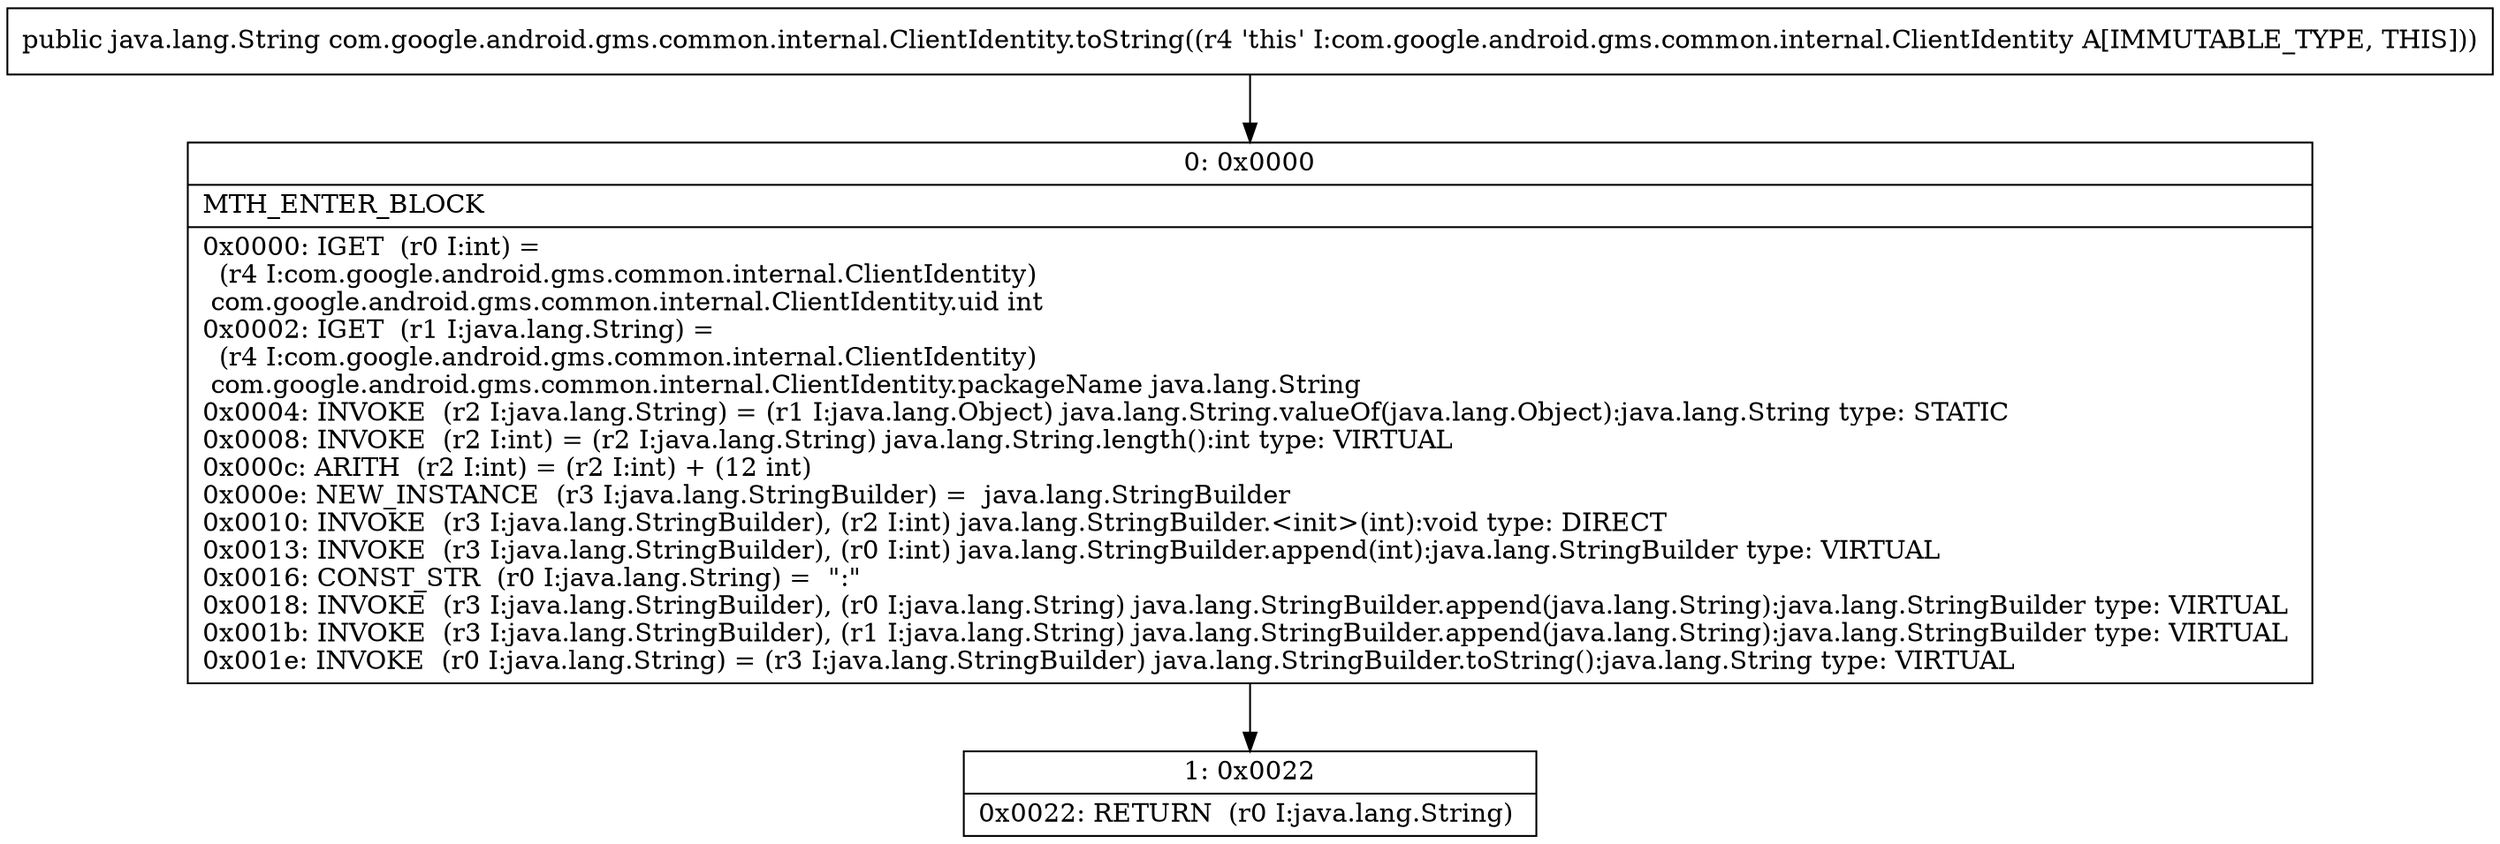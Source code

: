 digraph "CFG forcom.google.android.gms.common.internal.ClientIdentity.toString()Ljava\/lang\/String;" {
Node_0 [shape=record,label="{0\:\ 0x0000|MTH_ENTER_BLOCK\l|0x0000: IGET  (r0 I:int) = \l  (r4 I:com.google.android.gms.common.internal.ClientIdentity)\l com.google.android.gms.common.internal.ClientIdentity.uid int \l0x0002: IGET  (r1 I:java.lang.String) = \l  (r4 I:com.google.android.gms.common.internal.ClientIdentity)\l com.google.android.gms.common.internal.ClientIdentity.packageName java.lang.String \l0x0004: INVOKE  (r2 I:java.lang.String) = (r1 I:java.lang.Object) java.lang.String.valueOf(java.lang.Object):java.lang.String type: STATIC \l0x0008: INVOKE  (r2 I:int) = (r2 I:java.lang.String) java.lang.String.length():int type: VIRTUAL \l0x000c: ARITH  (r2 I:int) = (r2 I:int) + (12 int) \l0x000e: NEW_INSTANCE  (r3 I:java.lang.StringBuilder) =  java.lang.StringBuilder \l0x0010: INVOKE  (r3 I:java.lang.StringBuilder), (r2 I:int) java.lang.StringBuilder.\<init\>(int):void type: DIRECT \l0x0013: INVOKE  (r3 I:java.lang.StringBuilder), (r0 I:int) java.lang.StringBuilder.append(int):java.lang.StringBuilder type: VIRTUAL \l0x0016: CONST_STR  (r0 I:java.lang.String) =  \":\" \l0x0018: INVOKE  (r3 I:java.lang.StringBuilder), (r0 I:java.lang.String) java.lang.StringBuilder.append(java.lang.String):java.lang.StringBuilder type: VIRTUAL \l0x001b: INVOKE  (r3 I:java.lang.StringBuilder), (r1 I:java.lang.String) java.lang.StringBuilder.append(java.lang.String):java.lang.StringBuilder type: VIRTUAL \l0x001e: INVOKE  (r0 I:java.lang.String) = (r3 I:java.lang.StringBuilder) java.lang.StringBuilder.toString():java.lang.String type: VIRTUAL \l}"];
Node_1 [shape=record,label="{1\:\ 0x0022|0x0022: RETURN  (r0 I:java.lang.String) \l}"];
MethodNode[shape=record,label="{public java.lang.String com.google.android.gms.common.internal.ClientIdentity.toString((r4 'this' I:com.google.android.gms.common.internal.ClientIdentity A[IMMUTABLE_TYPE, THIS])) }"];
MethodNode -> Node_0;
Node_0 -> Node_1;
}

